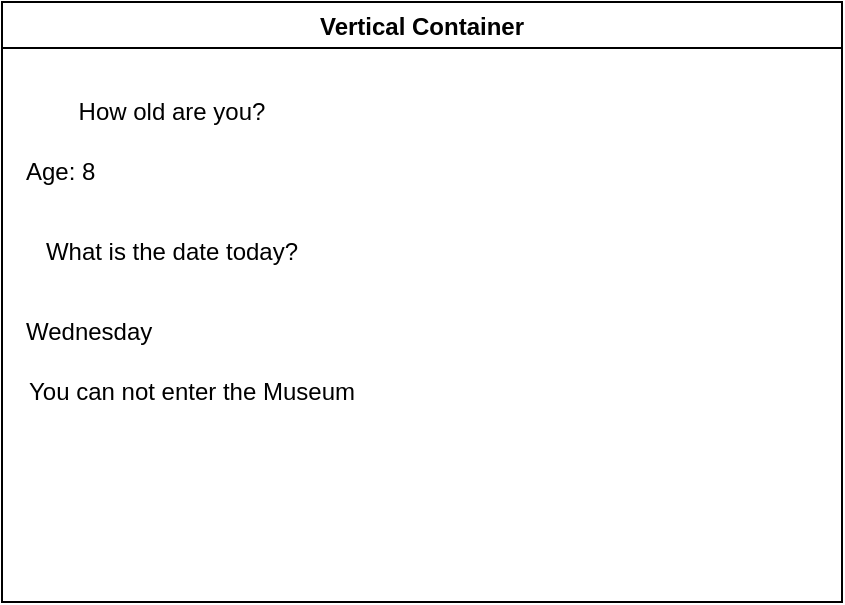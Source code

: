 <mxfile>
    <diagram id="rREfeuvEBddnG40vrKr0" name="Page-1">
        <mxGraphModel dx="594" dy="561" grid="1" gridSize="10" guides="1" tooltips="1" connect="1" arrows="1" fold="1" page="1" pageScale="1" pageWidth="850" pageHeight="1100" math="0" shadow="0">
            <root>
                <mxCell id="0"/>
                <mxCell id="1" parent="0"/>
                <mxCell id="2" value="Vertical Container" style="swimlane;" parent="1" vertex="1">
                    <mxGeometry x="180" y="200" width="420" height="300" as="geometry"/>
                </mxCell>
                <mxCell id="3" value="How old are you?" style="text;html=1;strokeColor=none;fillColor=none;align=center;verticalAlign=middle;whiteSpace=wrap;rounded=0;" parent="2" vertex="1">
                    <mxGeometry y="40" width="170" height="30" as="geometry"/>
                </mxCell>
                <mxCell id="4" value="Age: 8" style="text;html=1;strokeColor=none;fillColor=none;align=left;verticalAlign=middle;whiteSpace=wrap;rounded=0;" parent="2" vertex="1">
                    <mxGeometry x="10" y="70" width="70" height="30" as="geometry"/>
                </mxCell>
                <mxCell id="6" value="You can not enter the Museum" style="text;html=1;strokeColor=none;fillColor=none;align=center;verticalAlign=middle;whiteSpace=wrap;rounded=0;" parent="2" vertex="1">
                    <mxGeometry y="180" width="190" height="30" as="geometry"/>
                </mxCell>
                <mxCell id="7" value="What is the date today?" style="text;html=1;strokeColor=none;fillColor=none;align=center;verticalAlign=middle;whiteSpace=wrap;rounded=0;" parent="2" vertex="1">
                    <mxGeometry y="110" width="170" height="30" as="geometry"/>
                </mxCell>
                <mxCell id="8" value="Wednesday" style="text;html=1;strokeColor=none;fillColor=none;align=left;verticalAlign=middle;whiteSpace=wrap;rounded=0;" parent="2" vertex="1">
                    <mxGeometry x="10" y="150" width="70" height="30" as="geometry"/>
                </mxCell>
            </root>
        </mxGraphModel>
    </diagram>
</mxfile>
